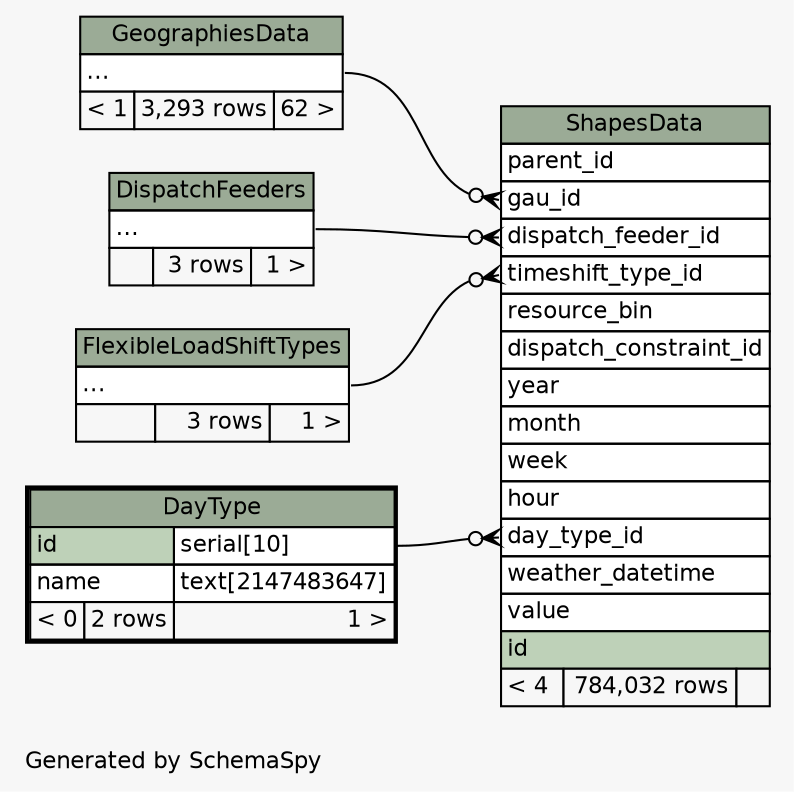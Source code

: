 // dot 2.38.0 on Windows 10 10.0
// SchemaSpy rev 590
digraph "twoDegreesRelationshipsDiagram" {
  graph [
    rankdir="RL"
    bgcolor="#f7f7f7"
    label="\nGenerated by SchemaSpy"
    labeljust="l"
    nodesep="0.18"
    ranksep="0.46"
    fontname="Helvetica"
    fontsize="11"
  ];
  node [
    fontname="Helvetica"
    fontsize="11"
    shape="plaintext"
  ];
  edge [
    arrowsize="0.8"
  ];
  "ShapesData":"day_type_id":w -> "DayType":"id.type":e [arrowhead=none dir=back arrowtail=crowodot];
  "ShapesData":"dispatch_feeder_id":w -> "DispatchFeeders":"elipses":e [arrowhead=none dir=back arrowtail=crowodot];
  "ShapesData":"gau_id":w -> "GeographiesData":"elipses":e [arrowhead=none dir=back arrowtail=crowodot];
  "ShapesData":"timeshift_type_id":w -> "FlexibleLoadShiftTypes":"elipses":e [arrowhead=none dir=back arrowtail=crowodot];
  "DayType" [
    label=<
    <TABLE BORDER="2" CELLBORDER="1" CELLSPACING="0" BGCOLOR="#ffffff">
      <TR><TD COLSPAN="3" BGCOLOR="#9bab96" ALIGN="CENTER">DayType</TD></TR>
      <TR><TD PORT="id" COLSPAN="2" BGCOLOR="#bed1b8" ALIGN="LEFT">id</TD><TD PORT="id.type" ALIGN="LEFT">serial[10]</TD></TR>
      <TR><TD PORT="name" COLSPAN="2" ALIGN="LEFT">name</TD><TD PORT="name.type" ALIGN="LEFT">text[2147483647]</TD></TR>
      <TR><TD ALIGN="LEFT" BGCOLOR="#f7f7f7">&lt; 0</TD><TD ALIGN="RIGHT" BGCOLOR="#f7f7f7">2 rows</TD><TD ALIGN="RIGHT" BGCOLOR="#f7f7f7">1 &gt;</TD></TR>
    </TABLE>>
    URL="DayType.html"
    tooltip="DayType"
  ];
  "DispatchFeeders" [
    label=<
    <TABLE BORDER="0" CELLBORDER="1" CELLSPACING="0" BGCOLOR="#ffffff">
      <TR><TD COLSPAN="3" BGCOLOR="#9bab96" ALIGN="CENTER">DispatchFeeders</TD></TR>
      <TR><TD PORT="elipses" COLSPAN="3" ALIGN="LEFT">...</TD></TR>
      <TR><TD ALIGN="LEFT" BGCOLOR="#f7f7f7">  </TD><TD ALIGN="RIGHT" BGCOLOR="#f7f7f7">3 rows</TD><TD ALIGN="RIGHT" BGCOLOR="#f7f7f7">1 &gt;</TD></TR>
    </TABLE>>
    URL="DispatchFeeders.html"
    tooltip="DispatchFeeders"
  ];
  "FlexibleLoadShiftTypes" [
    label=<
    <TABLE BORDER="0" CELLBORDER="1" CELLSPACING="0" BGCOLOR="#ffffff">
      <TR><TD COLSPAN="3" BGCOLOR="#9bab96" ALIGN="CENTER">FlexibleLoadShiftTypes</TD></TR>
      <TR><TD PORT="elipses" COLSPAN="3" ALIGN="LEFT">...</TD></TR>
      <TR><TD ALIGN="LEFT" BGCOLOR="#f7f7f7">  </TD><TD ALIGN="RIGHT" BGCOLOR="#f7f7f7">3 rows</TD><TD ALIGN="RIGHT" BGCOLOR="#f7f7f7">1 &gt;</TD></TR>
    </TABLE>>
    URL="FlexibleLoadShiftTypes.html"
    tooltip="FlexibleLoadShiftTypes"
  ];
  "GeographiesData" [
    label=<
    <TABLE BORDER="0" CELLBORDER="1" CELLSPACING="0" BGCOLOR="#ffffff">
      <TR><TD COLSPAN="3" BGCOLOR="#9bab96" ALIGN="CENTER">GeographiesData</TD></TR>
      <TR><TD PORT="elipses" COLSPAN="3" ALIGN="LEFT">...</TD></TR>
      <TR><TD ALIGN="LEFT" BGCOLOR="#f7f7f7">&lt; 1</TD><TD ALIGN="RIGHT" BGCOLOR="#f7f7f7">3,293 rows</TD><TD ALIGN="RIGHT" BGCOLOR="#f7f7f7">62 &gt;</TD></TR>
    </TABLE>>
    URL="GeographiesData.html"
    tooltip="GeographiesData"
  ];
  "ShapesData" [
    label=<
    <TABLE BORDER="0" CELLBORDER="1" CELLSPACING="0" BGCOLOR="#ffffff">
      <TR><TD COLSPAN="3" BGCOLOR="#9bab96" ALIGN="CENTER">ShapesData</TD></TR>
      <TR><TD PORT="parent_id" COLSPAN="3" ALIGN="LEFT">parent_id</TD></TR>
      <TR><TD PORT="gau_id" COLSPAN="3" ALIGN="LEFT">gau_id</TD></TR>
      <TR><TD PORT="dispatch_feeder_id" COLSPAN="3" ALIGN="LEFT">dispatch_feeder_id</TD></TR>
      <TR><TD PORT="timeshift_type_id" COLSPAN="3" ALIGN="LEFT">timeshift_type_id</TD></TR>
      <TR><TD PORT="resource_bin" COLSPAN="3" ALIGN="LEFT">resource_bin</TD></TR>
      <TR><TD PORT="dispatch_constraint_id" COLSPAN="3" ALIGN="LEFT">dispatch_constraint_id</TD></TR>
      <TR><TD PORT="year" COLSPAN="3" ALIGN="LEFT">year</TD></TR>
      <TR><TD PORT="month" COLSPAN="3" ALIGN="LEFT">month</TD></TR>
      <TR><TD PORT="week" COLSPAN="3" ALIGN="LEFT">week</TD></TR>
      <TR><TD PORT="hour" COLSPAN="3" ALIGN="LEFT">hour</TD></TR>
      <TR><TD PORT="day_type_id" COLSPAN="3" ALIGN="LEFT">day_type_id</TD></TR>
      <TR><TD PORT="weather_datetime" COLSPAN="3" ALIGN="LEFT">weather_datetime</TD></TR>
      <TR><TD PORT="value" COLSPAN="3" ALIGN="LEFT">value</TD></TR>
      <TR><TD PORT="id" COLSPAN="3" BGCOLOR="#bed1b8" ALIGN="LEFT">id</TD></TR>
      <TR><TD ALIGN="LEFT" BGCOLOR="#f7f7f7">&lt; 4</TD><TD ALIGN="RIGHT" BGCOLOR="#f7f7f7">784,032 rows</TD><TD ALIGN="RIGHT" BGCOLOR="#f7f7f7">  </TD></TR>
    </TABLE>>
    URL="ShapesData.html"
    tooltip="ShapesData"
  ];
}
